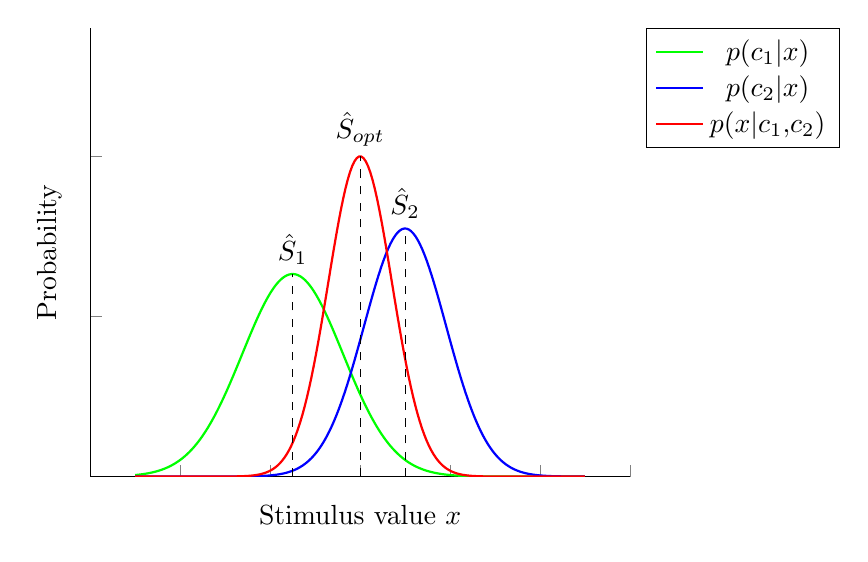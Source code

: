 \begin{tikzpicture}
% define normal distribution function 'normal'
    \def\normal[#1,#2]{sqrt(#2)/exp(((x-#1)^2)*#2)}

\begin{axis}[xmin=-6, xmax=6, ymin=0, ymax=1.4, no markers, samples=200, axis y line*=left, axis x line*=bottom, xticklabels={,,}, yticklabels={,,}, xlabel=Stimulus value $x$, ylabel=Probability, legend pos = outer north east]
\addplot[thick, green] {\normal[-1.5,.4]};
\addplot[thick, blue] {\normal[1,.6]};
\addplot[thick, red] {\normal[0,1]};
\legend{$p(c_1|x)$, $p(c_2|x)$, $p(x|c_1{,}c_2)$};
\draw[dashed] (axis cs:-1.5,0) -- (axis cs:-1.5,.6325) node[above] {$\hat{S}_1$};
\draw[dashed] (axis cs:1,0) -- (axis cs:1,.7746) node[above] {$\hat{S}_2$};
\draw[dashed] (axis cs:0,0) -- (axis cs:0,1) node[above] {$\hat{S}_{opt}$};
\end{axis}

\end{tikzpicture}
